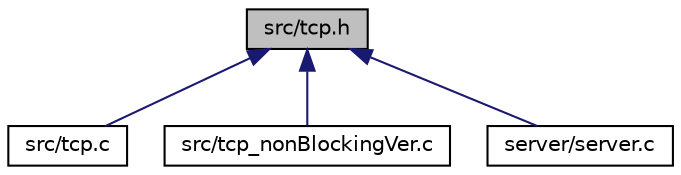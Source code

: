 digraph "src/tcp.h"
{
  edge [fontname="Helvetica",fontsize="10",labelfontname="Helvetica",labelfontsize="10"];
  node [fontname="Helvetica",fontsize="10",shape=record];
  Node1 [label="src/tcp.h",height=0.2,width=0.4,color="black", fillcolor="grey75", style="filled", fontcolor="black"];
  Node1 -> Node2 [dir="back",color="midnightblue",fontsize="10",style="solid",fontname="Helvetica"];
  Node2 [label="src/tcp.c",height=0.2,width=0.4,color="black", fillcolor="white", style="filled",URL="$tcp_8c.html"];
  Node1 -> Node3 [dir="back",color="midnightblue",fontsize="10",style="solid",fontname="Helvetica"];
  Node3 [label="src/tcp_nonBlockingVer.c",height=0.2,width=0.4,color="black", fillcolor="white", style="filled",URL="$tcp__nonBlockingVer_8c.html"];
  Node1 -> Node4 [dir="back",color="midnightblue",fontsize="10",style="solid",fontname="Helvetica"];
  Node4 [label="server/server.c",height=0.2,width=0.4,color="black", fillcolor="white", style="filled",URL="$server_8c.html"];
}
